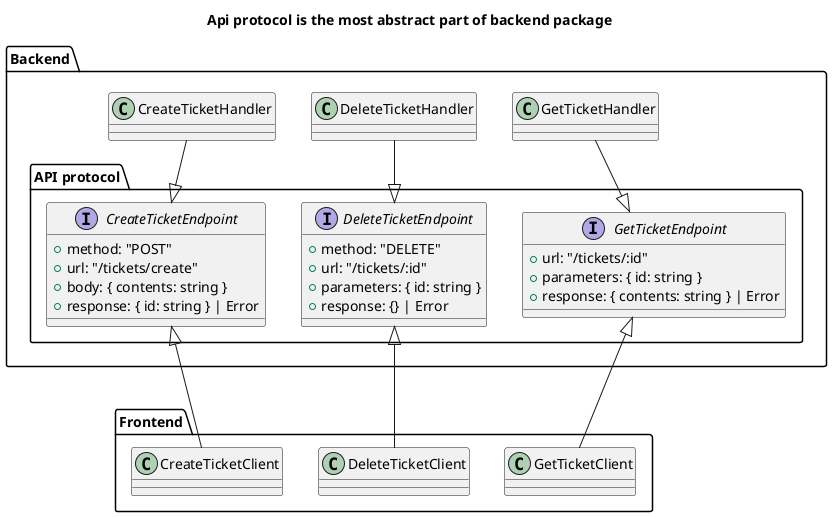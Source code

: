@startuml sharing-two-package
title "Api protocol is the most abstract part of backend package"

package "Backend" {
    package "API protocol" {
        interface GetTicketEndpoint {
            +url: "/tickets/:id"
            +parameters: { id: string }
            +response: { contents: string } | Error
        }

        interface DeleteTicketEndpoint {
            +method: "DELETE"
            +url: "/tickets/:id"
            +parameters: { id: string }
            +response: {} | Error
        }

        interface CreateTicketEndpoint {
            +method: "POST"
            +url: "/tickets/create"
            +body: { contents: string }
            +response: { id: string } | Error
        }
    }

    together {
        class GetTicketHandler {}
        GetTicketHandler --|> GetTicketEndpoint
        class DeleteTicketHandler {}
        DeleteTicketHandler --|> DeleteTicketEndpoint
        class CreateTicketHandler {}
        CreateTicketHandler --|> CreateTicketEndpoint
    }
}

package "Frontend" {
    class GetTicketClient {}
    GetTicketClient -u--|> GetTicketEndpoint
    class DeleteTicketClient {}
    DeleteTicketClient -u--|> DeleteTicketEndpoint
    class CreateTicketClient {}
    CreateTicketClient -u--|> CreateTicketEndpoint
}


@enduml